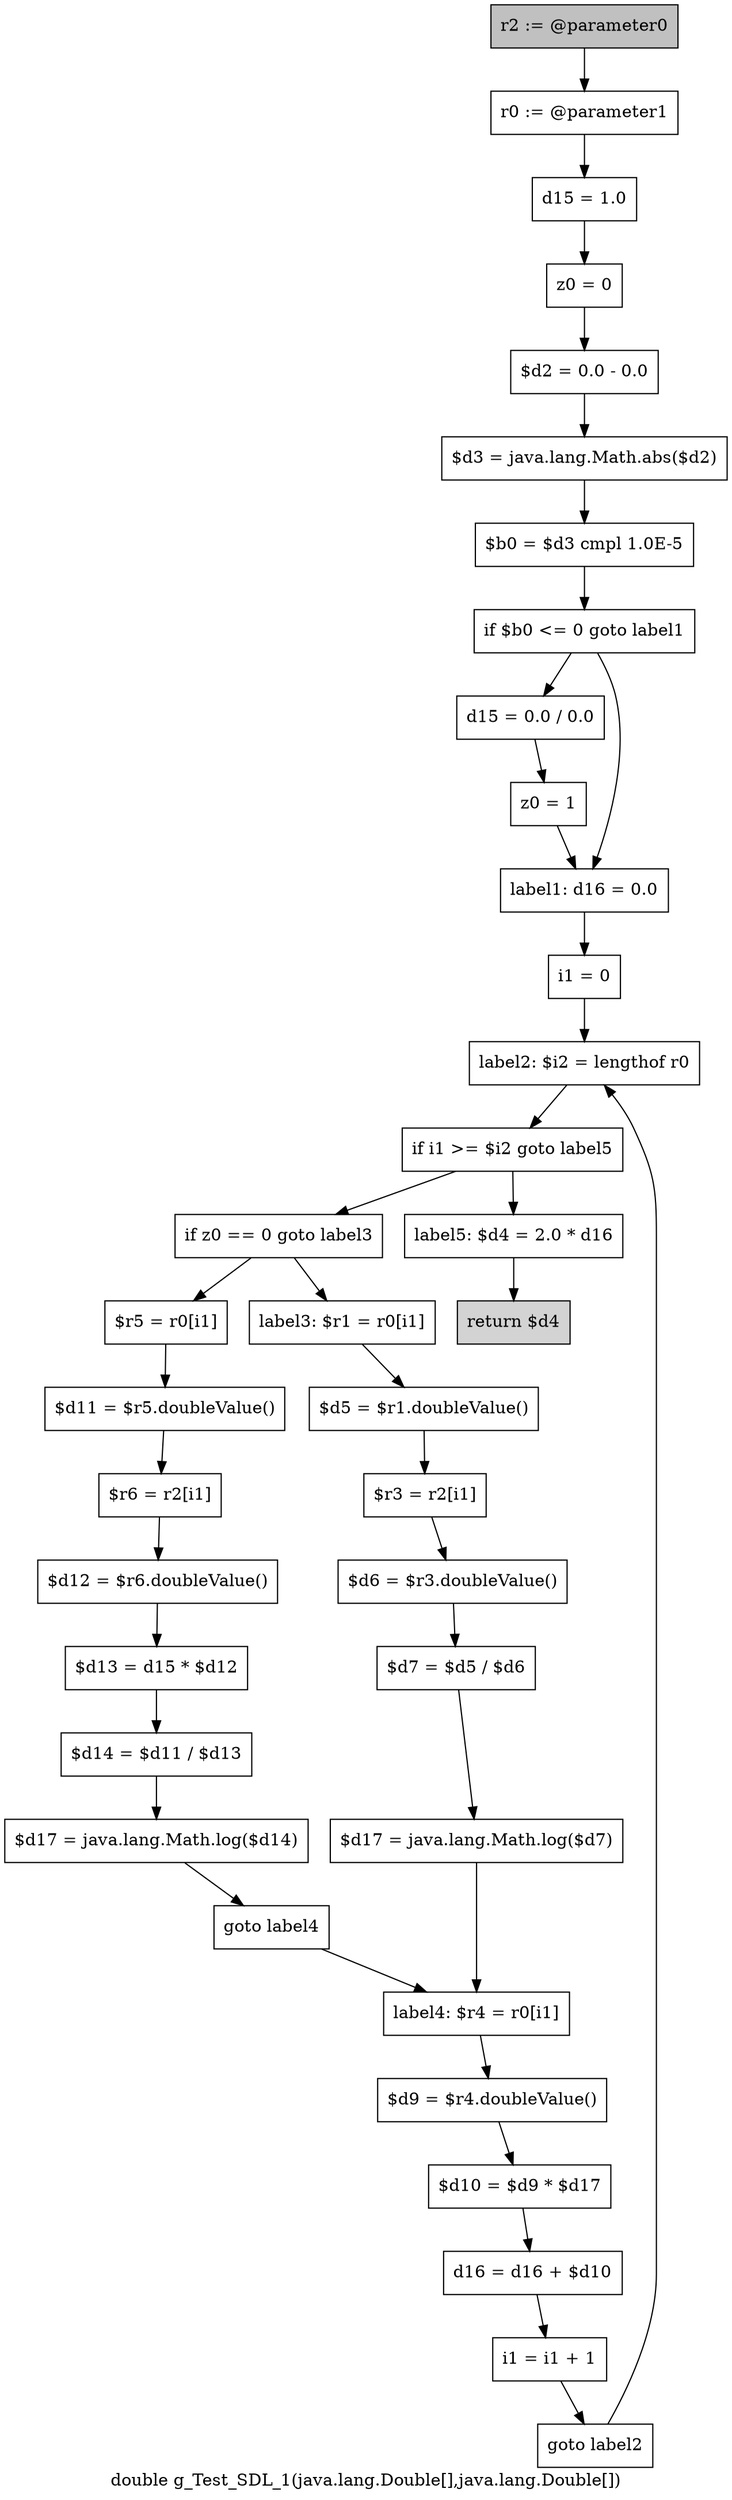 digraph "double g_Test_SDL_1(java.lang.Double[],java.lang.Double[])" {
    label="double g_Test_SDL_1(java.lang.Double[],java.lang.Double[])";
    node [shape=box];
    "0" [style=filled,fillcolor=gray,label="r2 := @parameter0",];
    "1" [label="r0 := @parameter1",];
    "0"->"1";
    "2" [label="d15 = 1.0",];
    "1"->"2";
    "3" [label="z0 = 0",];
    "2"->"3";
    "4" [label="$d2 = 0.0 - 0.0",];
    "3"->"4";
    "5" [label="$d3 = java.lang.Math.abs($d2)",];
    "4"->"5";
    "6" [label="$b0 = $d3 cmpl 1.0E-5",];
    "5"->"6";
    "7" [label="if $b0 <= 0 goto label1",];
    "6"->"7";
    "8" [label="d15 = 0.0 / 0.0",];
    "7"->"8";
    "10" [label="label1: d16 = 0.0",];
    "7"->"10";
    "9" [label="z0 = 1",];
    "8"->"9";
    "9"->"10";
    "11" [label="i1 = 0",];
    "10"->"11";
    "12" [label="label2: $i2 = lengthof r0",];
    "11"->"12";
    "13" [label="if i1 >= $i2 goto label5",];
    "12"->"13";
    "14" [label="if z0 == 0 goto label3",];
    "13"->"14";
    "35" [label="label5: $d4 = 2.0 * d16",];
    "13"->"35";
    "15" [label="$r5 = r0[i1]",];
    "14"->"15";
    "23" [label="label3: $r1 = r0[i1]",];
    "14"->"23";
    "16" [label="$d11 = $r5.doubleValue()",];
    "15"->"16";
    "17" [label="$r6 = r2[i1]",];
    "16"->"17";
    "18" [label="$d12 = $r6.doubleValue()",];
    "17"->"18";
    "19" [label="$d13 = d15 * $d12",];
    "18"->"19";
    "20" [label="$d14 = $d11 / $d13",];
    "19"->"20";
    "21" [label="$d17 = java.lang.Math.log($d14)",];
    "20"->"21";
    "22" [label="goto label4",];
    "21"->"22";
    "29" [label="label4: $r4 = r0[i1]",];
    "22"->"29";
    "24" [label="$d5 = $r1.doubleValue()",];
    "23"->"24";
    "25" [label="$r3 = r2[i1]",];
    "24"->"25";
    "26" [label="$d6 = $r3.doubleValue()",];
    "25"->"26";
    "27" [label="$d7 = $d5 / $d6",];
    "26"->"27";
    "28" [label="$d17 = java.lang.Math.log($d7)",];
    "27"->"28";
    "28"->"29";
    "30" [label="$d9 = $r4.doubleValue()",];
    "29"->"30";
    "31" [label="$d10 = $d9 * $d17",];
    "30"->"31";
    "32" [label="d16 = d16 + $d10",];
    "31"->"32";
    "33" [label="i1 = i1 + 1",];
    "32"->"33";
    "34" [label="goto label2",];
    "33"->"34";
    "34"->"12";
    "36" [style=filled,fillcolor=lightgray,label="return $d4",];
    "35"->"36";
}
